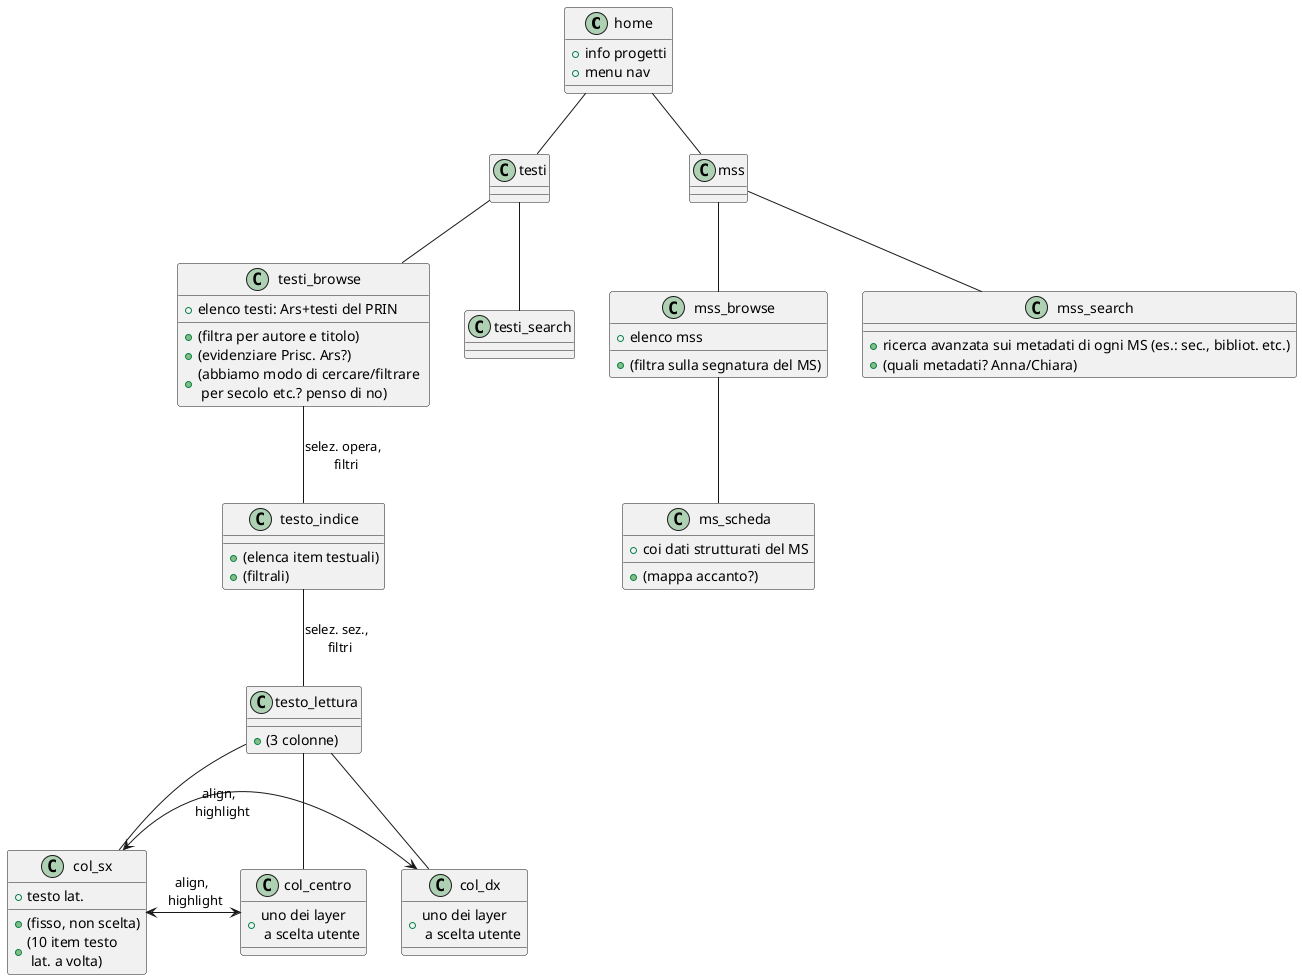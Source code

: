 @startuml


''''''''
' HOME '
''''''''

class home {
    + info progetti
    + menu nav
}

home -- testi

home -- mss



''''''''''''''''
' TESTI_BROWSE '
''''''''''''''''

testi -- testi_browse

class testi_browse {
     + elenco testi: Ars+testi del PRIN
     + (filtra per autore e titolo)
     + (evidenziare Prisc. Ars?)
     + (abbiamo modo di cercare/filtrare \n per secolo etc.? penso di no)
}


testi_browse -- testo_indice: selez. opera, \n filtri
class testo_indice {
     + (elenca item testuali)
     + (filtrali)
}

testo_indice -- testo_lettura : selez. sez., \n filtri



'''''''''''''''''
' TESTO_LETTURA '
'''''''''''''''''

class testo_lettura {
    + (3 colonne)
}

testo_lettura -- col_sx
testo_lettura -- col_centro
testo_lettura -- col_dx

class col_centro {
    + uno dei layer \n a scelta utente
}

class col_sx {
    + testo lat.
    + (fisso, non scelta)
    + (10 item testo \n lat. a volta)
}

class col_dx {
    + uno dei layer \n a scelta utente
}

col_sx <-> col_centro : align, \n highlight
col_sx <->  col_dx : align, \n highlight



''''''''''''''''
' TESTI_SEARCH '
''''''''''''''''

testi -- testi_search


'''''''
' MSS '
'''''''

mss -- mss_browse
class mss_browse {
    + elenco mss
    + (filtra sulla segnatura del MS)
}

mss_browse -- ms_scheda
class ms_scheda {
    + coi dati strutturati del MS
    + (mappa accanto?)
}

mss -- mss_search
class mss_search {
    + ricerca avanzata sui metadati di ogni MS (es.: sec., bibliot. etc.)
    + (quali metadati? Anna/Chiara)
}
    

@enduml
